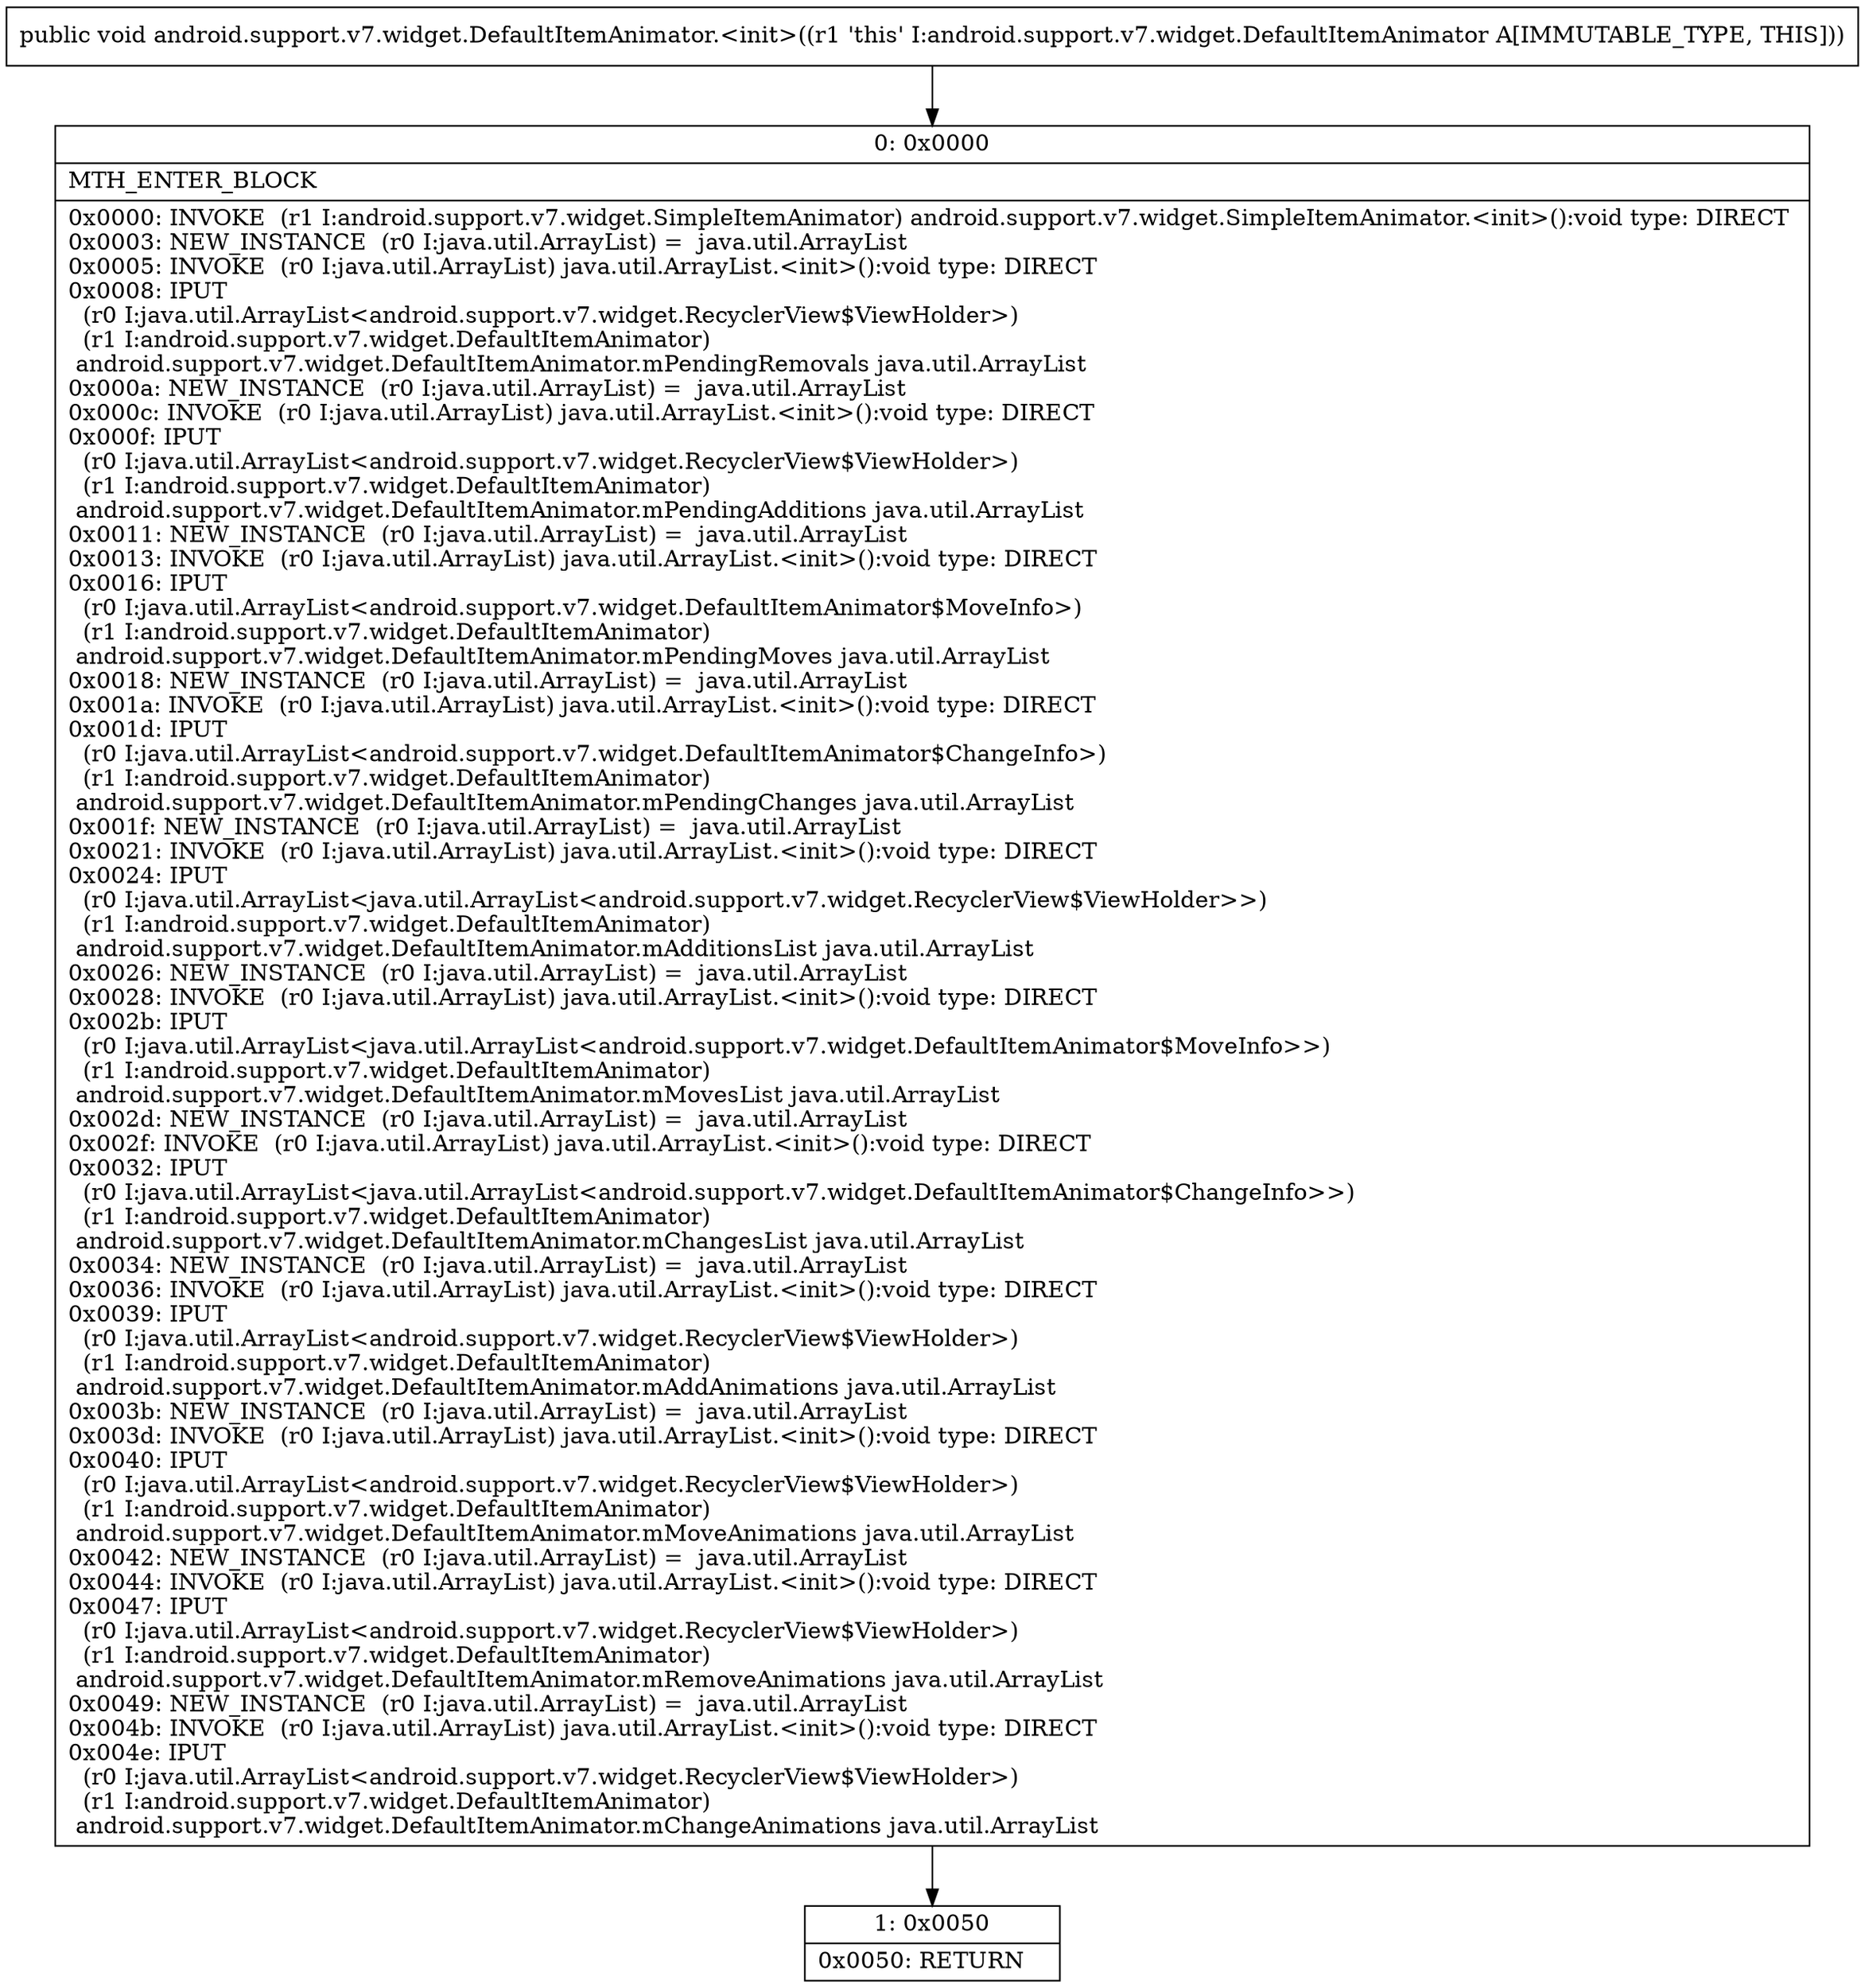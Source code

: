 digraph "CFG forandroid.support.v7.widget.DefaultItemAnimator.\<init\>()V" {
Node_0 [shape=record,label="{0\:\ 0x0000|MTH_ENTER_BLOCK\l|0x0000: INVOKE  (r1 I:android.support.v7.widget.SimpleItemAnimator) android.support.v7.widget.SimpleItemAnimator.\<init\>():void type: DIRECT \l0x0003: NEW_INSTANCE  (r0 I:java.util.ArrayList) =  java.util.ArrayList \l0x0005: INVOKE  (r0 I:java.util.ArrayList) java.util.ArrayList.\<init\>():void type: DIRECT \l0x0008: IPUT  \l  (r0 I:java.util.ArrayList\<android.support.v7.widget.RecyclerView$ViewHolder\>)\l  (r1 I:android.support.v7.widget.DefaultItemAnimator)\l android.support.v7.widget.DefaultItemAnimator.mPendingRemovals java.util.ArrayList \l0x000a: NEW_INSTANCE  (r0 I:java.util.ArrayList) =  java.util.ArrayList \l0x000c: INVOKE  (r0 I:java.util.ArrayList) java.util.ArrayList.\<init\>():void type: DIRECT \l0x000f: IPUT  \l  (r0 I:java.util.ArrayList\<android.support.v7.widget.RecyclerView$ViewHolder\>)\l  (r1 I:android.support.v7.widget.DefaultItemAnimator)\l android.support.v7.widget.DefaultItemAnimator.mPendingAdditions java.util.ArrayList \l0x0011: NEW_INSTANCE  (r0 I:java.util.ArrayList) =  java.util.ArrayList \l0x0013: INVOKE  (r0 I:java.util.ArrayList) java.util.ArrayList.\<init\>():void type: DIRECT \l0x0016: IPUT  \l  (r0 I:java.util.ArrayList\<android.support.v7.widget.DefaultItemAnimator$MoveInfo\>)\l  (r1 I:android.support.v7.widget.DefaultItemAnimator)\l android.support.v7.widget.DefaultItemAnimator.mPendingMoves java.util.ArrayList \l0x0018: NEW_INSTANCE  (r0 I:java.util.ArrayList) =  java.util.ArrayList \l0x001a: INVOKE  (r0 I:java.util.ArrayList) java.util.ArrayList.\<init\>():void type: DIRECT \l0x001d: IPUT  \l  (r0 I:java.util.ArrayList\<android.support.v7.widget.DefaultItemAnimator$ChangeInfo\>)\l  (r1 I:android.support.v7.widget.DefaultItemAnimator)\l android.support.v7.widget.DefaultItemAnimator.mPendingChanges java.util.ArrayList \l0x001f: NEW_INSTANCE  (r0 I:java.util.ArrayList) =  java.util.ArrayList \l0x0021: INVOKE  (r0 I:java.util.ArrayList) java.util.ArrayList.\<init\>():void type: DIRECT \l0x0024: IPUT  \l  (r0 I:java.util.ArrayList\<java.util.ArrayList\<android.support.v7.widget.RecyclerView$ViewHolder\>\>)\l  (r1 I:android.support.v7.widget.DefaultItemAnimator)\l android.support.v7.widget.DefaultItemAnimator.mAdditionsList java.util.ArrayList \l0x0026: NEW_INSTANCE  (r0 I:java.util.ArrayList) =  java.util.ArrayList \l0x0028: INVOKE  (r0 I:java.util.ArrayList) java.util.ArrayList.\<init\>():void type: DIRECT \l0x002b: IPUT  \l  (r0 I:java.util.ArrayList\<java.util.ArrayList\<android.support.v7.widget.DefaultItemAnimator$MoveInfo\>\>)\l  (r1 I:android.support.v7.widget.DefaultItemAnimator)\l android.support.v7.widget.DefaultItemAnimator.mMovesList java.util.ArrayList \l0x002d: NEW_INSTANCE  (r0 I:java.util.ArrayList) =  java.util.ArrayList \l0x002f: INVOKE  (r0 I:java.util.ArrayList) java.util.ArrayList.\<init\>():void type: DIRECT \l0x0032: IPUT  \l  (r0 I:java.util.ArrayList\<java.util.ArrayList\<android.support.v7.widget.DefaultItemAnimator$ChangeInfo\>\>)\l  (r1 I:android.support.v7.widget.DefaultItemAnimator)\l android.support.v7.widget.DefaultItemAnimator.mChangesList java.util.ArrayList \l0x0034: NEW_INSTANCE  (r0 I:java.util.ArrayList) =  java.util.ArrayList \l0x0036: INVOKE  (r0 I:java.util.ArrayList) java.util.ArrayList.\<init\>():void type: DIRECT \l0x0039: IPUT  \l  (r0 I:java.util.ArrayList\<android.support.v7.widget.RecyclerView$ViewHolder\>)\l  (r1 I:android.support.v7.widget.DefaultItemAnimator)\l android.support.v7.widget.DefaultItemAnimator.mAddAnimations java.util.ArrayList \l0x003b: NEW_INSTANCE  (r0 I:java.util.ArrayList) =  java.util.ArrayList \l0x003d: INVOKE  (r0 I:java.util.ArrayList) java.util.ArrayList.\<init\>():void type: DIRECT \l0x0040: IPUT  \l  (r0 I:java.util.ArrayList\<android.support.v7.widget.RecyclerView$ViewHolder\>)\l  (r1 I:android.support.v7.widget.DefaultItemAnimator)\l android.support.v7.widget.DefaultItemAnimator.mMoveAnimations java.util.ArrayList \l0x0042: NEW_INSTANCE  (r0 I:java.util.ArrayList) =  java.util.ArrayList \l0x0044: INVOKE  (r0 I:java.util.ArrayList) java.util.ArrayList.\<init\>():void type: DIRECT \l0x0047: IPUT  \l  (r0 I:java.util.ArrayList\<android.support.v7.widget.RecyclerView$ViewHolder\>)\l  (r1 I:android.support.v7.widget.DefaultItemAnimator)\l android.support.v7.widget.DefaultItemAnimator.mRemoveAnimations java.util.ArrayList \l0x0049: NEW_INSTANCE  (r0 I:java.util.ArrayList) =  java.util.ArrayList \l0x004b: INVOKE  (r0 I:java.util.ArrayList) java.util.ArrayList.\<init\>():void type: DIRECT \l0x004e: IPUT  \l  (r0 I:java.util.ArrayList\<android.support.v7.widget.RecyclerView$ViewHolder\>)\l  (r1 I:android.support.v7.widget.DefaultItemAnimator)\l android.support.v7.widget.DefaultItemAnimator.mChangeAnimations java.util.ArrayList \l}"];
Node_1 [shape=record,label="{1\:\ 0x0050|0x0050: RETURN   \l}"];
MethodNode[shape=record,label="{public void android.support.v7.widget.DefaultItemAnimator.\<init\>((r1 'this' I:android.support.v7.widget.DefaultItemAnimator A[IMMUTABLE_TYPE, THIS])) }"];
MethodNode -> Node_0;
Node_0 -> Node_1;
}

